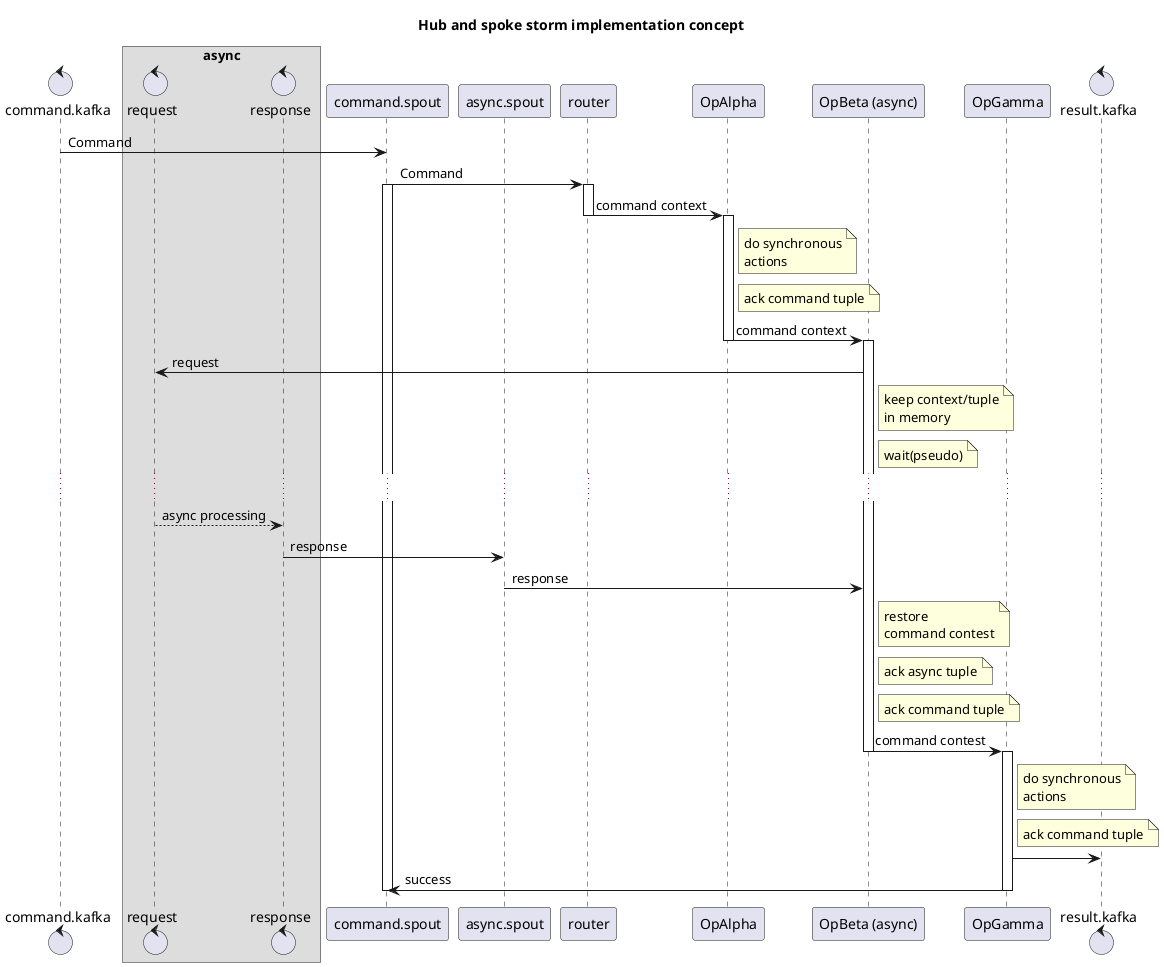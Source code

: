 @startuml
title Hub and spoke storm implementation concept

control command.kafka

box "async"
control request as async.request
control response as async.response
end box

participant command.spout
participant async.spout

participant router
participant OpAlpha
participant "OpBeta (async)" as OpBeta
participant OpGamma

control result.kafka

command.kafka -> command.spout: Command
command.spout -> router: Command
activate command.spout

activate router
router -> OpAlpha: command context
deactivate router

activate OpAlpha
note right of OpAlpha: do synchronous\nactions
note right of OpAlpha: ack command tuple
OpAlpha -> OpBeta: command context
deactivate OpAlpha

activate OpBeta
OpBeta -> async.request: request
note right of OpBeta: keep context/tuple\nin memory
note right of OpBeta: wait(pseudo)

...
async.request --> async.response: async processing
async.response -> async.spout: response
async.spout -> OpBeta: response

note right of OpBeta: restore\ncommand contest
note right of OpBeta: ack async tuple
note right of OpBeta: ack command tuple
OpBeta -> OpGamma: command contest

deactivate OpBeta

activate OpGamma
note right of OpGamma: do synchronous\nactions
note right of OpGamma: ack command tuple
OpGamma -> result.kafka
OpGamma -> command.spout: success
deactivate OpGamma

deactivate command.spout

@enduml
